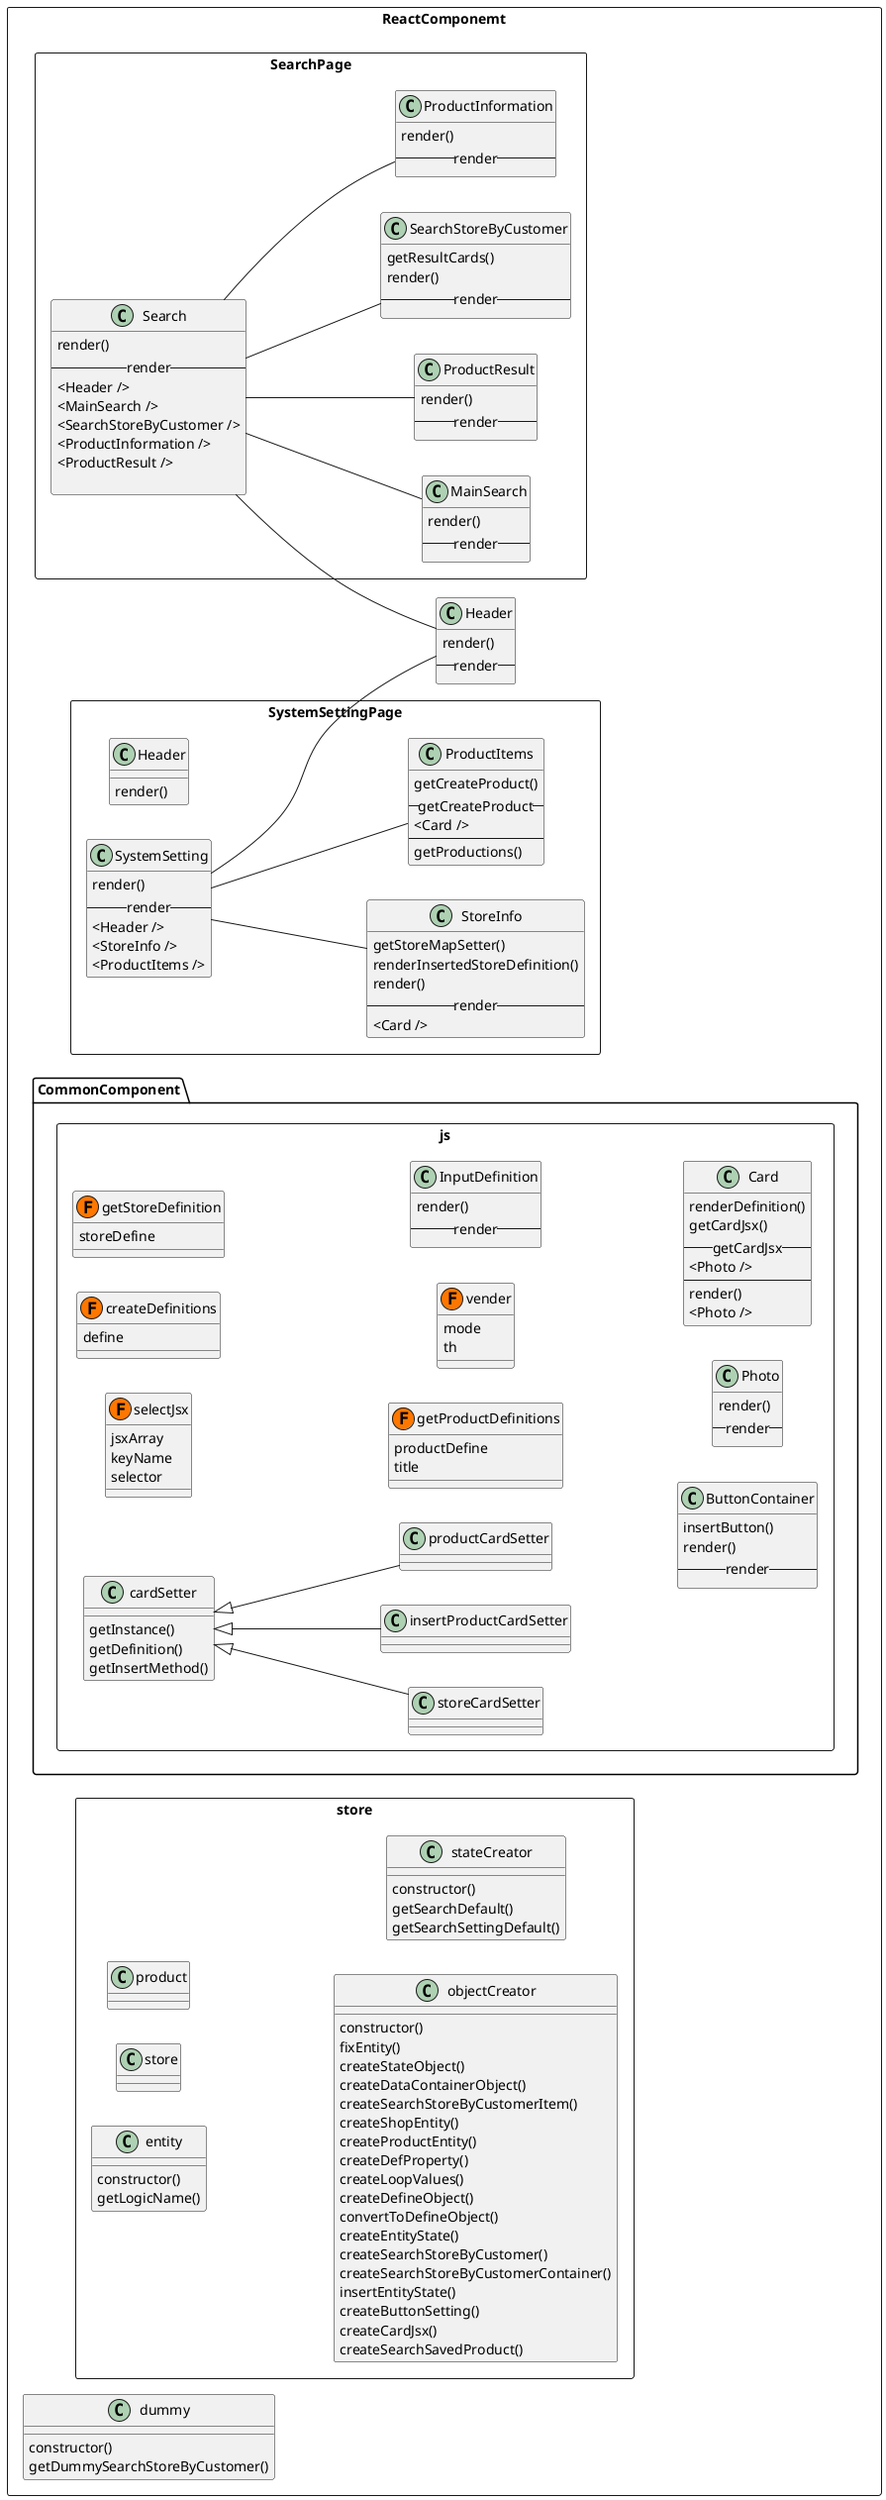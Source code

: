 @startuml component

rectangle ReactComponemt{
    left to right direction
    class  Header  {
        render()
        -- render --
    }

    rectangle SearchPage{
        class Search {
            render()
            -- render --
            <Header />
            <MainSearch />
            <SearchStoreByCustomer />
            <ProductInformation />
            <ProductResult />

        }

        class  MainSearch  {
            render()
            -- render --
        }

        class  ProductResult  {
            render()
            -- render --
        }

        class  SearchStoreByCustomer  {
            getResultCards()
            render()
            -- render --
        }
        class  ProductInformation  {
            render()
            -- render --
        }
    }


    rectangle SystemSettingPage{
        class  Header  {
            render()
        }

        class  SystemSetting  {
            render()
            -- render--
            <Header />
            <StoreInfo />
            <ProductItems />
        }

        class  StoreInfo  {
            getStoreMapSetter()
            renderInsertedStoreDefinition()
            render()
            -- render --
            <Card />
        }

        class  ProductItems  {
            getCreateProduct()
            -- getCreateProduct  --
            <Card />
            ----
            getProductions()
        }
     }

     rectangle CommonComponent.js {

        class selectJsx <<(F,#FF7700)>> {
            jsxArray
            keyName
            selector
         }

        class createDefinitions <<(F,#FF7700)>> {
            define
        }

        class getStoreDefinition <<(F,#FF7700)>> {
            storeDefine
        }

        class getProductDefinitions <<(F,#FF7700)>> {
            productDefine
            title
        }

        class vender <<(F,#FF7700)>> {
            mode
            th
        }

        class  InputDefinition  {
            render()
            -- render--
         }

        class  ButtonContainer  {
            insertButton()
            render()
            -- render--
        }

        class  Photo  {
            render()
            -- render--
         }

        class  Card  {
            renderDefinition()
            getCardJsx()
            --  getCardJsx --
             <Photo />
            ----
            render()
            <Photo />
        }

        class  cardSetter {
            getInstance()
            getDefinition()
            getInsertMethod()
        }
        class storeCardSetter {}
        class insertProductCardSetter {}
        class productCardSetter { }

        cardSetter <|-- storeCardSetter
        cardSetter <|-- insertProductCardSetter
         cardSetter <|-- productCardSetter
     }

class  dummy {
    constructor()
    getDummySearchStoreByCustomer()
}
rectangle store{
    class  entity {
    constructor()
    getLogicName()
    }
    class  store { }
    class  product{ }

    class  objectCreator {
        constructor()
        fixEntity()
        createStateObject()
        createDataContainerObject()
        createSearchStoreByCustomerItem()
        createShopEntity()
        createProductEntity()
        createDefProperty()
        createLoopValues()
        createDefineObject()
        convertToDefineObject()
        createEntityState()
        createSearchStoreByCustomer()
        createSearchStoreByCustomerContainer()
        insertEntityState()
        createButtonSetting()
        createCardJsx()
        createSearchSavedProduct()
    }
     class  stateCreator {
        constructor()
        getSearchDefault()
        getSearchSettingDefault()
    }
}


Search -- Header
Search -- MainSearch
Search -- SearchStoreByCustomer
Search -- ProductResult
Search -- ProductInformation

SystemSetting -- Header
SystemSetting -- StoreInfo
SystemSetting -- ProductItems


}



@enduml